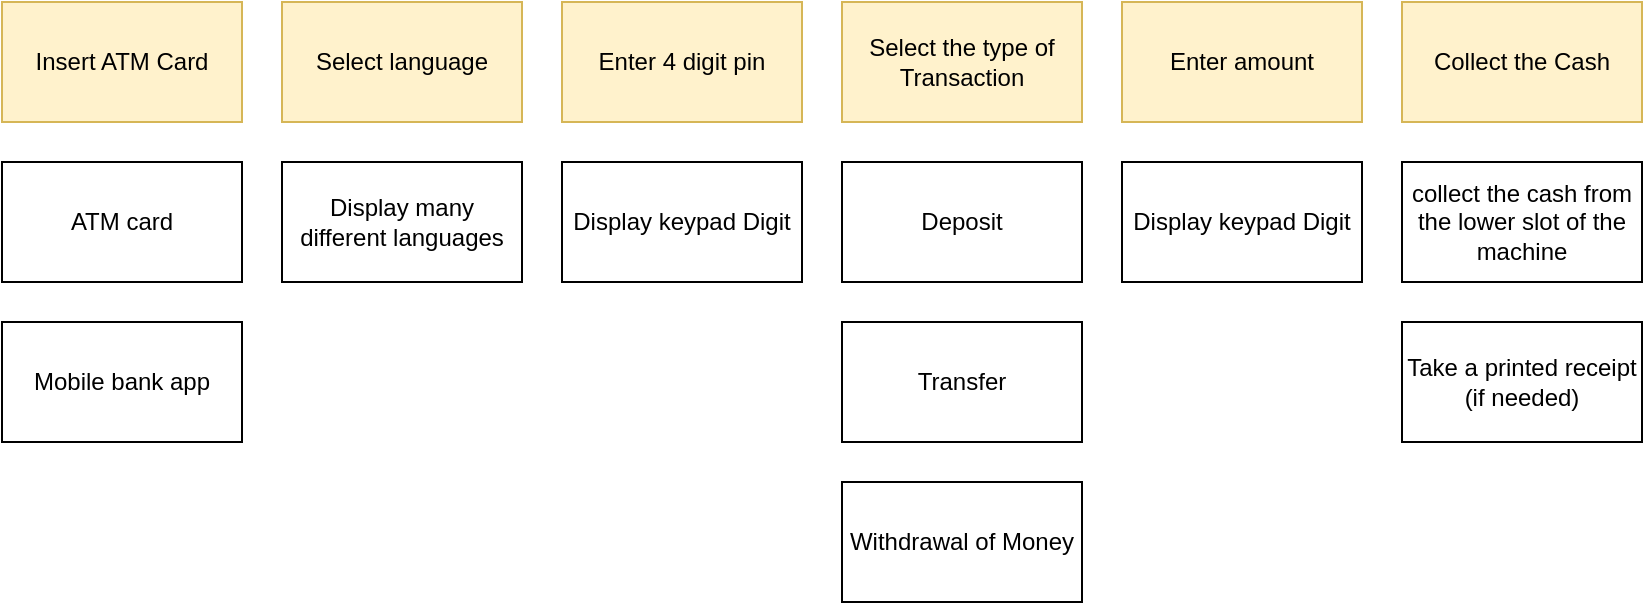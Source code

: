 <mxfile version="13.8.4" type="device"><diagram id="lLgDaXYIa83Ez2D7eywM" name="Page-1"><mxGraphModel dx="1221" dy="682" grid="1" gridSize="10" guides="1" tooltips="1" connect="1" arrows="1" fold="1" page="1" pageScale="1" pageWidth="827" pageHeight="1169" math="0" shadow="0"><root><mxCell id="0"/><mxCell id="1" parent="0"/><mxCell id="Fye9gFbZUK8c49GJF3pq-1" value="Insert ATM Card" style="rounded=0;whiteSpace=wrap;html=1;fillColor=#fff2cc;strokeColor=#d6b656;" vertex="1" parent="1"><mxGeometry x="30" y="60" width="120" height="60" as="geometry"/></mxCell><mxCell id="Fye9gFbZUK8c49GJF3pq-2" value="Select language" style="rounded=0;whiteSpace=wrap;html=1;fillColor=#fff2cc;strokeColor=#d6b656;" vertex="1" parent="1"><mxGeometry x="170" y="60" width="120" height="60" as="geometry"/></mxCell><mxCell id="Fye9gFbZUK8c49GJF3pq-3" value="Enter 4 digit pin" style="rounded=0;whiteSpace=wrap;html=1;fillColor=#fff2cc;strokeColor=#d6b656;" vertex="1" parent="1"><mxGeometry x="310" y="60" width="120" height="60" as="geometry"/></mxCell><mxCell id="Fye9gFbZUK8c49GJF3pq-4" value="Select the type of Transaction" style="rounded=0;whiteSpace=wrap;html=1;fillColor=#fff2cc;strokeColor=#d6b656;" vertex="1" parent="1"><mxGeometry x="450" y="60" width="120" height="60" as="geometry"/></mxCell><mxCell id="Fye9gFbZUK8c49GJF3pq-5" value="Enter amount" style="rounded=0;whiteSpace=wrap;html=1;fillColor=#fff2cc;strokeColor=#d6b656;" vertex="1" parent="1"><mxGeometry x="590" y="60" width="120" height="60" as="geometry"/></mxCell><mxCell id="Fye9gFbZUK8c49GJF3pq-6" value="Collect the Cash" style="rounded=0;whiteSpace=wrap;html=1;fillColor=#fff2cc;strokeColor=#d6b656;" vertex="1" parent="1"><mxGeometry x="730" y="60" width="120" height="60" as="geometry"/></mxCell><mxCell id="Fye9gFbZUK8c49GJF3pq-7" value="collect the cash from the lower slot of the machine" style="rounded=0;whiteSpace=wrap;html=1;" vertex="1" parent="1"><mxGeometry x="730" y="140" width="120" height="60" as="geometry"/></mxCell><mxCell id="Fye9gFbZUK8c49GJF3pq-8" value="ATM card" style="rounded=0;whiteSpace=wrap;html=1;" vertex="1" parent="1"><mxGeometry x="30" y="140" width="120" height="60" as="geometry"/></mxCell><mxCell id="Fye9gFbZUK8c49GJF3pq-9" value="Mobile bank app" style="rounded=0;whiteSpace=wrap;html=1;" vertex="1" parent="1"><mxGeometry x="30" y="220" width="120" height="60" as="geometry"/></mxCell><mxCell id="Fye9gFbZUK8c49GJF3pq-10" value="Display many different languages" style="rounded=0;whiteSpace=wrap;html=1;" vertex="1" parent="1"><mxGeometry x="170" y="140" width="120" height="60" as="geometry"/></mxCell><mxCell id="Fye9gFbZUK8c49GJF3pq-11" value="Display keypad&amp;nbsp;Digit" style="rounded=0;whiteSpace=wrap;html=1;" vertex="1" parent="1"><mxGeometry x="310" y="140" width="120" height="60" as="geometry"/></mxCell><mxCell id="Fye9gFbZUK8c49GJF3pq-12" value="Deposit" style="rounded=0;whiteSpace=wrap;html=1;" vertex="1" parent="1"><mxGeometry x="450" y="140" width="120" height="60" as="geometry"/></mxCell><mxCell id="Fye9gFbZUK8c49GJF3pq-13" value="Transfer" style="rounded=0;whiteSpace=wrap;html=1;" vertex="1" parent="1"><mxGeometry x="450" y="220" width="120" height="60" as="geometry"/></mxCell><mxCell id="Fye9gFbZUK8c49GJF3pq-14" value="Withdrawal&amp;nbsp;of Money" style="rounded=0;whiteSpace=wrap;html=1;" vertex="1" parent="1"><mxGeometry x="450" y="300" width="120" height="60" as="geometry"/></mxCell><mxCell id="Fye9gFbZUK8c49GJF3pq-15" value="Display keypad&amp;nbsp;Digit" style="rounded=0;whiteSpace=wrap;html=1;" vertex="1" parent="1"><mxGeometry x="590" y="140" width="120" height="60" as="geometry"/></mxCell><mxCell id="Fye9gFbZUK8c49GJF3pq-16" value="Take a printed receipt (if needed)" style="rounded=0;whiteSpace=wrap;html=1;" vertex="1" parent="1"><mxGeometry x="730" y="220" width="120" height="60" as="geometry"/></mxCell></root></mxGraphModel></diagram></mxfile>